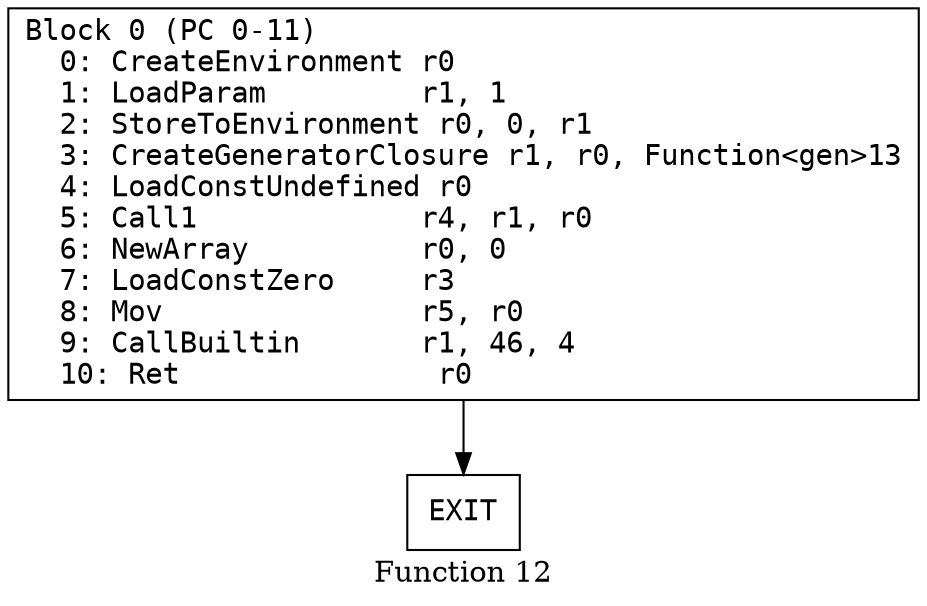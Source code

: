 // Function 12 from flow_control
// Generated from data/flow_control.dot

digraph {
  rankdir=TB;
  node [shape=box, fontname="monospace"];

  label = "Function 12";
  style = filled;
  color = lightgrey;

  f12_n0 [ label = "Block 0 (PC 0-11)\l  0: CreateEnvironment r0\l  1: LoadParam         r1, 1\l  2: StoreToEnvironment r0, 0, r1\l  3: CreateGeneratorClosure r1, r0, Function<gen>13\l  4: LoadConstUndefined r0\l  5: Call1             r4, r1, r0\l  6: NewArray          r0, 0\l  7: LoadConstZero     r3\l  8: Mov               r5, r0\l  9: CallBuiltin       r1, 46, 4\l  10: Ret               r0\l" ]
  f12_n1 [ label = "EXIT" ]

  f12_n0 -> f12_n1
}
